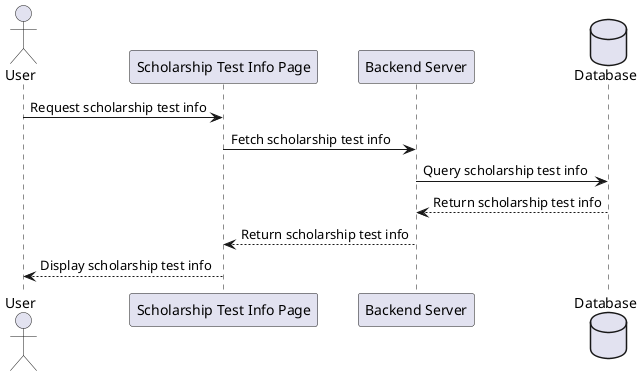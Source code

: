 ; filepath: /home/slightlywind/Repositories/Legacy/SWD392/sequence_diagrams/view_scholarship_test_info.puml
@startuml
actor User
participant "Scholarship Test Info Page" as ScholarshipTestInfoPage
participant "Backend Server" as BackendServer
database Database

User -> ScholarshipTestInfoPage: Request scholarship test info
ScholarshipTestInfoPage -> BackendServer: Fetch scholarship test info
BackendServer -> Database: Query scholarship test info
Database --> BackendServer: Return scholarship test info
BackendServer --> ScholarshipTestInfoPage: Return scholarship test info
ScholarshipTestInfoPage --> User: Display scholarship test info
@enduml